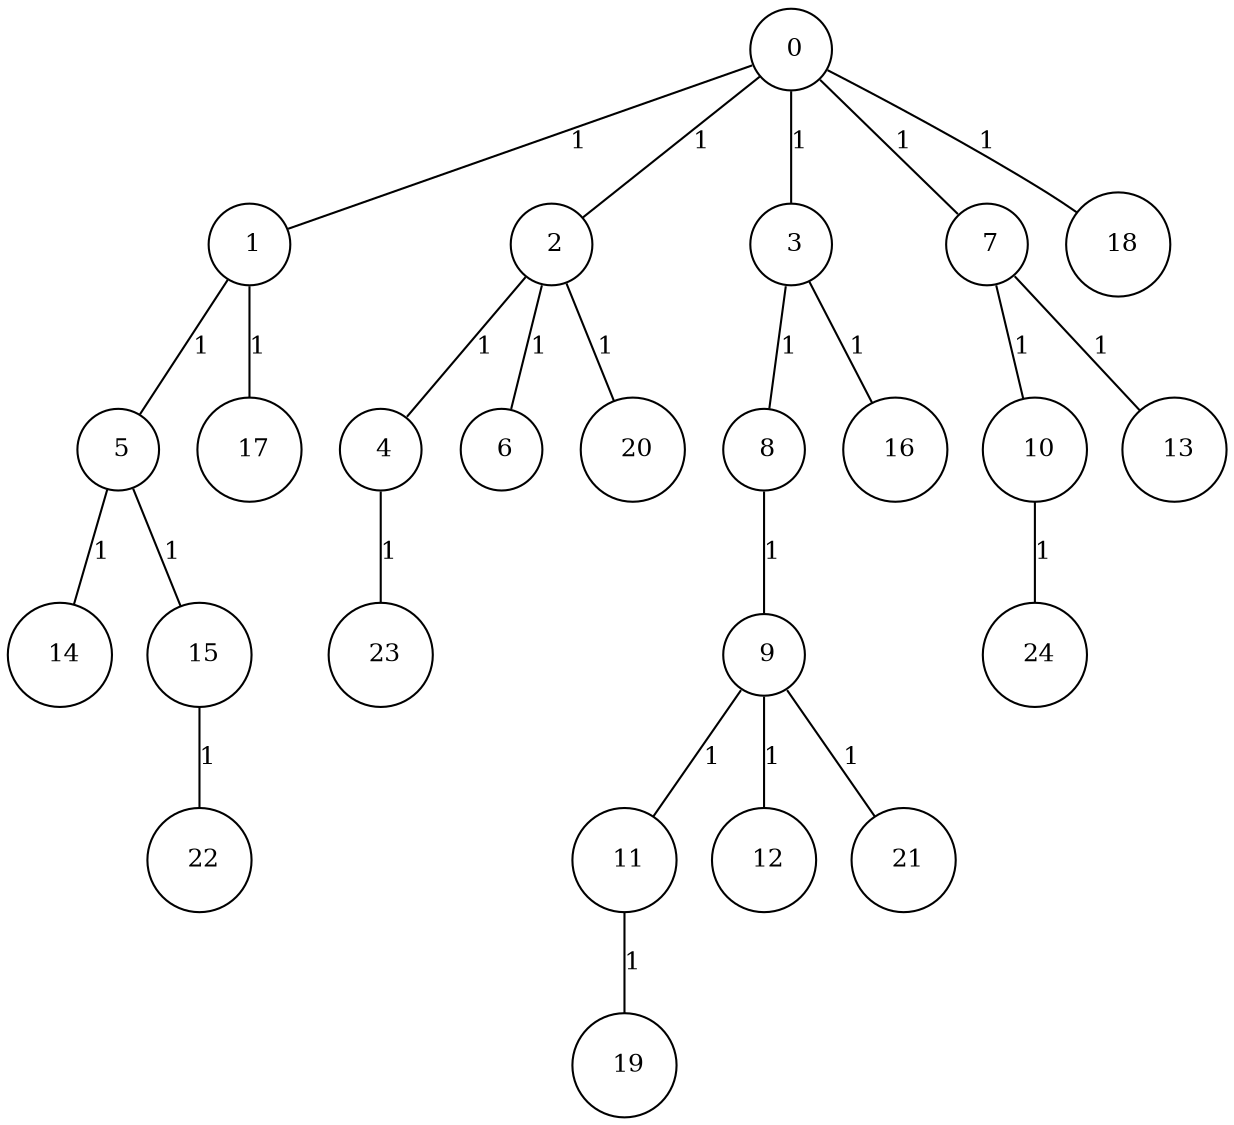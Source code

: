 graph G {
size="8.5,11;"
ratio = "expand;"
fixedsize="true;"
overlap="scale;"
node[shape=circle,width=.12,hight=.12,fontsize=12]
edge[fontsize=12]

0[label=" 0" color=black, pos="0.14430225,1.2923742!"];
1[label=" 1" color=black, pos="1.6732708,2.3795256!"];
2[label=" 2" color=black, pos="2.6857282,0.61886872!"];
3[label=" 3" color=black, pos="2.5350421,0.79492923!"];
4[label=" 4" color=black, pos="1.2069786,1.4311164!"];
5[label=" 5" color=black, pos="1.0323308,1.5311423!"];
6[label=" 6" color=black, pos="2.6731872,1.0059165!"];
7[label=" 7" color=black, pos="0.39323314,1.3138148!"];
8[label=" 8" color=black, pos="2.3115879,1.7813564!"];
9[label=" 9" color=black, pos="1.3298082,0.54037203!"];
10[label=" 10" color=black, pos="2.7758312,2.8059688!"];
11[label=" 11" color=black, pos="1.5124189,1.2777593!"];
12[label=" 12" color=black, pos="0.13679909,0.95064298!"];
13[label=" 13" color=black, pos="2.8118341,0.18861904!"];
14[label=" 14" color=black, pos="0.56844047,1.286656!"];
15[label=" 15" color=black, pos="0.61788395,1.499209!"];
16[label=" 16" color=black, pos="1.20666,2.9143306!"];
17[label=" 17" color=black, pos="0.44144746,2.5520045!"];
18[label=" 18" color=black, pos="1.6139434,1.5281519!"];
19[label=" 19" color=black, pos="2.9588713,1.8457597!"];
20[label=" 20" color=black, pos="2.514787,2.2648002!"];
21[label=" 21" color=black, pos="0.27818797,0.81164237!"];
22[label=" 22" color=black, pos="0.64795488,2.8083021!"];
23[label=" 23" color=black, pos="2.6987693,1.1953107!"];
24[label=" 24" color=black, pos="0.5880765,1.4418974!"];
0--1[label="1"]
0--2[label="1"]
0--3[label="1"]
0--7[label="1"]
0--18[label="1"]
1--5[label="1"]
1--17[label="1"]
2--4[label="1"]
2--6[label="1"]
2--20[label="1"]
3--8[label="1"]
3--16[label="1"]
4--23[label="1"]
5--14[label="1"]
5--15[label="1"]
7--10[label="1"]
7--13[label="1"]
8--9[label="1"]
9--11[label="1"]
9--12[label="1"]
9--21[label="1"]
10--24[label="1"]
11--19[label="1"]
15--22[label="1"]

}
